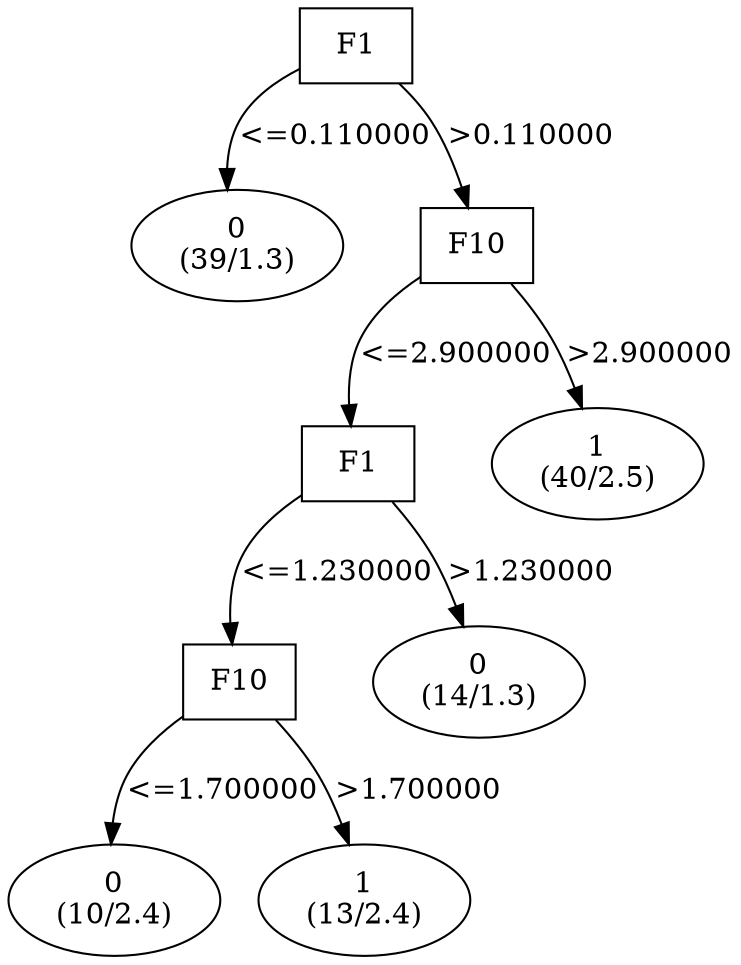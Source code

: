 digraph YaDT {
n0 [ shape=box, label="F1\n"]
n0 -> n1 [label="<=0.110000"]
n1 [ shape=ellipse, label="0\n(39/1.3)"]
n0 -> n2 [label=">0.110000"]
n2 [ shape=box, label="F10\n"]
n2 -> n3 [label="<=2.900000"]
n3 [ shape=box, label="F1\n"]
n3 -> n4 [label="<=1.230000"]
n4 [ shape=box, label="F10\n"]
n4 -> n5 [label="<=1.700000"]
n5 [ shape=ellipse, label="0\n(10/2.4)"]
n4 -> n6 [label=">1.700000"]
n6 [ shape=ellipse, label="1\n(13/2.4)"]
n3 -> n8 [label=">1.230000"]
n8 [ shape=ellipse, label="0\n(14/1.3)"]
n2 -> n10 [label=">2.900000"]
n10 [ shape=ellipse, label="1\n(40/2.5)"]
}
